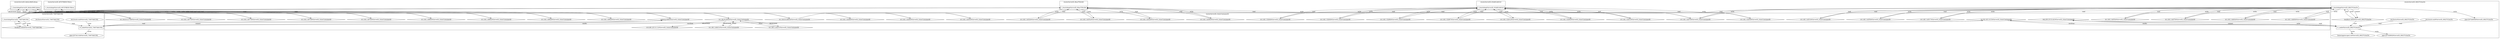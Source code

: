 digraph G {
	"1_fwatchdog#ServerID_736074b81582"->"localhost:3000#ServerID_736074b81582"[ label="write" ];
	"localhost:3000#ServerID_736074b81582"->"1_fwatchdog#ServerID_736074b81582"[ label="read" ];
	"10.1.80.93:41708#ServerID_OuterContainerID"->"1_fwatchdog#ServerID_6dcbcc88d5-j9zwp"[ label="POST" ];
	"10_node#ServerID_736074b81582"->"pipe:[20744134]#ServerID_736074b81582"[ label="write" ];
	"1_fwatchdog#ServerID_736074b81582"->"localhost:3000#ServerID_736074b81582"[ label="connect" ];
	"10.1.80.93:41708#ServerID_OuterContainerID"->"1_fwatchdog#ServerID_736074b81582"[ label="read" ];
	"1_fwatchdog#ServerID_6dcbcc88d5-j9zwp"->"gateway:8080#ServerID_OuterContainerID"[ label="POST" ];
	"1_fwatchdog#ServerID_6dcbcc88d5-j9zwp"->"10.1.80.93:8080#ServerID_OuterContainerID"[ label="POST" ];
	"10.1.80.93:48604#ServerID_OuterContainerID"->"1_fwatchdog#ServerID_667d78fb58-55kvm"[ label="POST" ];
	"1_fwatchdog#ServerID_667d78fb58-55kvm"->"10.1.80.93:48604#ServerID_OuterContainerID"[ label="RESPONSE" ];
	"10.1.80.93:8080#ServerID_OuterContainerID"->"1_fwatchdog#ServerID_6dcbcc88d5-j9zwp"[ label="RESPONSE" ];
	"gateway:8080#ServerID_OuterContainerID"->"1_fwatchdog#ServerID_6dcbcc88d5-j9zwp"[ label="RESPONSE" ];
	"/etc/hosts#ServerID_736074b81582"->"10_node#ServerID_736074b81582"[ label="read" ];
	"1_fwatchdog#ServerID_6dcbcc88d5-j9zwp"->"10.1.80.93:41708#ServerID_OuterContainerID"[ label="RESPONSE" ];
	"/etc/resolv.conf#ServerID_736074b81582"->"10_node#ServerID_736074b81582"[ label="read" ];
	"10_node#ServerID_736074b81582"->"10.152.183.10:53#ServerID_OuterContainerID"[ label="sendto" ];
	"10.152.183.10:53#ServerID_OuterContainerID"->"10_node#ServerID_736074b81582"[ label="recvfrom" ];
	"10_node#ServerID_736074b81582"->"gateway:8080#ServerID_OuterContainerID"[ label="connect" ];
	"1_fwatchdog#ServerID_0802701be25e"->"localhost:3000#ServerID_0802701be25e"[ label="write" ];
	"1_fwatchdog#ServerID_0802701be25e"->"localhost:3000#ServerID_0802701be25e"[ label="connect" ];
	"10.1.80.93:48604#ServerID_OuterContainerID"->"1_fwatchdog#ServerID_0802701be25e"[ label="read" ];
	"localhost:3000#ServerID_0802701be25e"->"1_fwatchdog#ServerID_0802701be25e"[ label="read" ];
	"localhost:3000#ServerID_0802701be25e"->"11_node#ServerID_0802701be25e"[ label="read" ];
	"11_node#ServerID_0802701be25e"->"pipe:[20744960]#ServerID_0802701be25e"[ label="write" ];
	"/etc/resolv.conf#ServerID_0802701be25e"->"11_node#ServerID_0802701be25e"[ label="read" ];
	"/etc/hosts#ServerID_0802701be25e"->"11_node#ServerID_0802701be25e"[ label="read" ];
	"11_node#ServerID_0802701be25e"->"10.152.183.10:53#ServerID_OuterContainerID"[ label="sendto" ];
	"10.152.183.10:53#ServerID_OuterContainerID"->"11_node#ServerID_0802701be25e"[ label="recvfrom" ];
	"11_node#ServerID_0802701be25e"->"182.255.35.53:443#ServerID_OuterContainerID"[ label="connect" ];
	"10.1.80.1:44517#ServerID_OuterContainerID"->"1_fwatchdog#ServerID_0802701be25e"[ label="read" ];
	"10.1.80.1:44516#ServerID_OuterContainerID"->"1_fwatchdog#ServerID_0802701be25e"[ label="read" ];
	"1_fwatchdog#ServerID_0802701be25e"->"10.1.80.1:44517#ServerID_OuterContainerID"[ label="write" ];
	"1_fwatchdog#ServerID_0802701be25e"->"10.1.80.1:44516#ServerID_OuterContainerID"[ label="write" ];
	"11_node#ServerID_0802701be25e"->"182.255.35.53:443#ServerID_OuterContainerID"[ label="write" ];
	"10.1.80.1:49740#ServerID_OuterContainerID"->"1_fwatchdog#ServerID_736074b81582"[ label="read" ];
	"10.1.80.1:49738#ServerID_OuterContainerID"->"1_fwatchdog#ServerID_736074b81582"[ label="read" ];
	"1_fwatchdog#ServerID_736074b81582"->"10.1.80.1:49740#ServerID_OuterContainerID"[ label="write" ];
	"1_fwatchdog#ServerID_736074b81582"->"10.1.80.1:49738#ServerID_OuterContainerID"[ label="write" ];
	"10.1.80.1:44488#ServerID_OuterContainerID"->"1_fwatchdog#ServerID_86aa7f3fa3b0"[ label="read" ];
	"10.1.80.1:44490#ServerID_OuterContainerID"->"1_fwatchdog#ServerID_86aa7f3fa3b0"[ label="read" ];
	"1_fwatchdog#ServerID_86aa7f3fa3b0"->"10.1.80.1:44488#ServerID_OuterContainerID"[ label="write" ];
	"1_fwatchdog#ServerID_86aa7f3fa3b0"->"10.1.80.1:44490#ServerID_OuterContainerID"[ label="write" ];
	"182.255.35.53:443#ServerID_OuterContainerID"->"11_node#ServerID_0802701be25e"[ label="read" ];
	"10.1.80.1:52848#ServerID_OuterContainerID"->"1_fwatchdog#ServerID_834d81eb81b3"[ label="read" ];
	"10.1.80.1:52849#ServerID_OuterContainerID"->"1_fwatchdog#ServerID_834d81eb81b3"[ label="read" ];
	"1_fwatchdog#ServerID_834d81eb81b3"->"10.1.80.1:52848#ServerID_OuterContainerID"[ label="write" ];
	"1_fwatchdog#ServerID_834d81eb81b3"->"10.1.80.1:52849#ServerID_OuterContainerID"[ label="write" ];
	"11_node#ServerID_0802701be25e"->"/home/app/escape2.sh#ServerID_0802701be25e"[ label="write" ];
	"1_fwatchdog#ServerID_0802701be25e"->"pipe:[20744659]#ServerID_0802701be25e"[ label="write" ];
	"gateway:8080#ServerID_OuterContainerID"->"10_node#ServerID_736074b81582"[ label="read" ];
	"10.1.80.1:44556#ServerID_OuterContainerID"->"1_fwatchdog#ServerID_0802701be25e"[ label="read" ];
	"10.1.80.1:44554#ServerID_OuterContainerID"->"1_fwatchdog#ServerID_0802701be25e"[ label="read" ];
	"1_fwatchdog#ServerID_0802701be25e"->"10.1.80.1:44556#ServerID_OuterContainerID"[ label="write" ];
	"10.1.80.1:49778#ServerID_OuterContainerID"->"1_fwatchdog#ServerID_736074b81582"[ label="read" ];
	"1_fwatchdog#ServerID_736074b81582"->"10.1.80.1:49778#ServerID_OuterContainerID"[ label="write" ];
	"10.1.80.1:49776#ServerID_OuterContainerID"->"1_fwatchdog#ServerID_736074b81582"[ label="read" ];
	"1_fwatchdog#ServerID_0802701be25e"->"10.1.80.1:44554#ServerID_OuterContainerID"[ label="write" ];
	"1_fwatchdog#ServerID_736074b81582"->"10.1.80.1:49776#ServerID_OuterContainerID"[ label="write" ];
	"10.1.80.1:44526#ServerID_OuterContainerID"->"1_fwatchdog#ServerID_86aa7f3fa3b0"[ label="read" ];
	"1_fwatchdog#ServerID_86aa7f3fa3b0"->"10.1.80.1:44526#ServerID_OuterContainerID"[ label="write" ];
	"10.1.80.1:44528#ServerID_OuterContainerID"->"1_fwatchdog#ServerID_86aa7f3fa3b0"[ label="read" ];
	"1_fwatchdog#ServerID_86aa7f3fa3b0"->"10.1.80.1:44528#ServerID_OuterContainerID"[ label="write" ];
	"10.1.80.1:52886#ServerID_OuterContainerID"->"1_fwatchdog#ServerID_834d81eb81b3"[ label="read" ];
	"10.1.80.1:52887#ServerID_OuterContainerID"->"1_fwatchdog#ServerID_834d81eb81b3"[ label="read" ];
	"1_fwatchdog#ServerID_834d81eb81b3"->"10.1.80.1:52887#ServerID_OuterContainerID"[ label="write" ];
	"10.1.80.1:44578#ServerID_OuterContainerID"->"1_fwatchdog#ServerID_0802701be25e"[ label="read" ];
	"1_fwatchdog#ServerID_834d81eb81b3"->"10.1.80.1:52886#ServerID_OuterContainerID"[ label="write" ];
	"10.1.80.1:44579#ServerID_OuterContainerID"->"1_fwatchdog#ServerID_0802701be25e"[ label="read" ];
	"1_fwatchdog#ServerID_0802701be25e"->"10.1.80.1:44578#ServerID_OuterContainerID"[ label="write" ];
	"10.1.80.1:49802#ServerID_OuterContainerID"->"1_fwatchdog#ServerID_736074b81582"[ label="read" ];
	"1_fwatchdog#ServerID_0802701be25e"->"10.1.80.1:44579#ServerID_OuterContainerID"[ label="write" ];
	"10.1.80.1:49800#ServerID_OuterContainerID"->"1_fwatchdog#ServerID_736074b81582"[ label="read" ];
	"1_fwatchdog#ServerID_736074b81582"->"10.1.80.1:49800#ServerID_OuterContainerID"[ label="write" ];
	"1_fwatchdog#ServerID_736074b81582"->"10.1.80.1:49802#ServerID_OuterContainerID"[ label="write" ];
	"10.1.80.1:44550#ServerID_OuterContainerID"->"1_fwatchdog#ServerID_86aa7f3fa3b0"[ label="read" ];
	"10.1.80.1:44552#ServerID_OuterContainerID"->"1_fwatchdog#ServerID_86aa7f3fa3b0"[ label="read" ];
	"1_fwatchdog#ServerID_86aa7f3fa3b0"->"10.1.80.1:44550#ServerID_OuterContainerID"[ label="write" ];
	"1_fwatchdog#ServerID_86aa7f3fa3b0"->"10.1.80.1:44552#ServerID_OuterContainerID"[ label="write" ];
	"10.1.80.1:52910#ServerID_OuterContainerID"->"1_fwatchdog#ServerID_834d81eb81b3"[ label="read" ];
	"1_fwatchdog#ServerID_834d81eb81b3"->"10.1.80.1:52910#ServerID_OuterContainerID"[ label="write" ];
	"10.1.80.1:52912#ServerID_OuterContainerID"->"1_fwatchdog#ServerID_834d81eb81b3"[ label="read" ];
	"1_fwatchdog#ServerID_834d81eb81b3"->"10.1.80.1:52912#ServerID_OuterContainerID"[ label="write" ];
	"10.1.80.1:44604#ServerID_OuterContainerID"->"1_fwatchdog#ServerID_0802701be25e"[ label="read" ];
	"1_fwatchdog#ServerID_0802701be25e"->"10.1.80.1:44604#ServerID_OuterContainerID"[ label="write" ];
	"10.1.80.1:44606#ServerID_OuterContainerID"->"1_fwatchdog#ServerID_0802701be25e"[ label="read" ];
	"10.1.80.1:49826#ServerID_OuterContainerID"->"1_fwatchdog#ServerID_736074b81582"[ label="read" ];
	"1_fwatchdog#ServerID_0802701be25e"->"10.1.80.1:44606#ServerID_OuterContainerID"[ label="write" ];
	"1_fwatchdog#ServerID_736074b81582"->"10.1.80.1:49826#ServerID_OuterContainerID"[ label="write" ];
	"10.1.80.1:49828#ServerID_OuterContainerID"->"1_fwatchdog#ServerID_736074b81582"[ label="read" ];
	"1_fwatchdog#ServerID_736074b81582"->"10.1.80.1:49828#ServerID_OuterContainerID"[ label="write" ];
	"10.1.80.1:44580#ServerID_OuterContainerID"->"1_fwatchdog#ServerID_86aa7f3fa3b0"[ label="read" ];
	"10.1.80.1:44578#ServerID_OuterContainerID"->"1_fwatchdog#ServerID_86aa7f3fa3b0"[ label="read" ];
	"1_fwatchdog#ServerID_86aa7f3fa3b0"->"10.1.80.1:44580#ServerID_OuterContainerID"[ label="write" ];
	"1_fwatchdog#ServerID_86aa7f3fa3b0"->"10.1.80.1:44578#ServerID_OuterContainerID"[ label="write" ];
	"10.1.80.1:52940#ServerID_OuterContainerID"->"1_fwatchdog#ServerID_834d81eb81b3"[ label="read" ];
	"10.1.80.1:52938#ServerID_OuterContainerID"->"1_fwatchdog#ServerID_834d81eb81b3"[ label="read" ];
	"1_fwatchdog#ServerID_834d81eb81b3"->"10.1.80.1:52940#ServerID_OuterContainerID"[ label="write" ];
	"1_fwatchdog#ServerID_834d81eb81b3"->"10.1.80.1:52938#ServerID_OuterContainerID"[ label="write" ];
	"10.1.80.1:24201#ServerID_OuterContainerID"->"10.1.80.93:8080#ServerID_OuterContainerID"[ label="POST" ];
	"10.1.80.93:8080#ServerID_OuterContainerID"->"10.1.80.1:24201#ServerID_OuterContainerID"[ label="RESPONSE" ];
	"10.1.80.93:8080#ServerID_OuterContainerID"->"10.0.88.125:31112#ServerID_OuterContainerID"[ label="RESPONSE" ];
	"10.1.80.1:46451#ServerID_OuterContainerID"->"10.1.80.93:8080#ServerID_OuterContainerID"[ label="POST" ];
	"10.1.80.93:8080#ServerID_OuterContainerID"->"10.1.80.1:46451#ServerID_OuterContainerID"[ label="RESPONSE" ];
	subgraph "clusterServerID_0802701be25e" {
	label="clusterServerID_0802701be25e";
	"/etc/hosts#ServerID_0802701be25e" [ shape=ellipse ];
	"/etc/resolv.conf#ServerID_0802701be25e" [ shape=ellipse ];
	"/home/app/escape2.sh#ServerID_0802701be25e" [ shape=ellipse ];
	"11_node#ServerID_0802701be25e" [ shape=box ];
	"1_fwatchdog#ServerID_0802701be25e" [ shape=box ];
	"localhost:3000#ServerID_0802701be25e" [ shape=diamond ];
	"pipe:[20744659]#ServerID_0802701be25e" [ shape=ellipse ];
	"pipe:[20744960]#ServerID_0802701be25e" [ shape=ellipse ];

}
;
	subgraph "clusterServerID_667d78fb58-55kvm" {
	label="clusterServerID_667d78fb58-55kvm";
	"1_fwatchdog#ServerID_667d78fb58-55kvm" [ shape=box ];

}
;
	subgraph "clusterServerID_6dcbcc88d5-j9zwp" {
	label="clusterServerID_6dcbcc88d5-j9zwp";
	"1_fwatchdog#ServerID_6dcbcc88d5-j9zwp" [ shape=box ];

}
;
	subgraph "clusterServerID_736074b81582" {
	label="clusterServerID_736074b81582";
	"/etc/hosts#ServerID_736074b81582" [ shape=ellipse ];
	"/etc/resolv.conf#ServerID_736074b81582" [ shape=ellipse ];
	"10_node#ServerID_736074b81582" [ shape=box ];
	"1_fwatchdog#ServerID_736074b81582" [ shape=box ];
	"localhost:3000#ServerID_736074b81582" [ shape=diamond ];
	"pipe:[20744134]#ServerID_736074b81582" [ shape=ellipse ];

}
;
	subgraph "clusterServerID_834d81eb81b3" {
	label="clusterServerID_834d81eb81b3";
	"1_fwatchdog#ServerID_834d81eb81b3" [ shape=box ];

}
;
	subgraph "clusterServerID_86aa7f3fa3b0" {
	label="clusterServerID_86aa7f3fa3b0";
	"1_fwatchdog#ServerID_86aa7f3fa3b0" [ shape=box ];

}
;
	subgraph "clusterServerID_OuterContainerID" {
	label="clusterServerID_OuterContainerID";
	"10.0.88.125:31112#ServerID_OuterContainerID" [ shape=diamond ];
	"10.1.80.1:24201#ServerID_OuterContainerID" [ shape=diamond ];
	"10.1.80.1:44488#ServerID_OuterContainerID" [ shape=diamond ];
	"10.1.80.1:44490#ServerID_OuterContainerID" [ shape=diamond ];
	"10.1.80.1:44516#ServerID_OuterContainerID" [ shape=diamond ];
	"10.1.80.1:44517#ServerID_OuterContainerID" [ shape=diamond ];
	"10.1.80.1:44526#ServerID_OuterContainerID" [ shape=diamond ];
	"10.1.80.1:44528#ServerID_OuterContainerID" [ shape=diamond ];
	"10.1.80.1:44550#ServerID_OuterContainerID" [ shape=diamond ];
	"10.1.80.1:44552#ServerID_OuterContainerID" [ shape=diamond ];
	"10.1.80.1:44554#ServerID_OuterContainerID" [ shape=diamond ];
	"10.1.80.1:44556#ServerID_OuterContainerID" [ shape=diamond ];
	"10.1.80.1:44578#ServerID_OuterContainerID" [ shape=diamond ];
	"10.1.80.1:44579#ServerID_OuterContainerID" [ shape=diamond ];
	"10.1.80.1:44580#ServerID_OuterContainerID" [ shape=diamond ];
	"10.1.80.1:44604#ServerID_OuterContainerID" [ shape=diamond ];
	"10.1.80.1:44606#ServerID_OuterContainerID" [ shape=diamond ];
	"10.1.80.1:46451#ServerID_OuterContainerID" [ shape=diamond ];
	"10.1.80.1:49738#ServerID_OuterContainerID" [ shape=diamond ];
	"10.1.80.1:49740#ServerID_OuterContainerID" [ shape=diamond ];
	"10.1.80.1:49776#ServerID_OuterContainerID" [ shape=diamond ];
	"10.1.80.1:49778#ServerID_OuterContainerID" [ shape=diamond ];
	"10.1.80.1:49800#ServerID_OuterContainerID" [ shape=diamond ];
	"10.1.80.1:49802#ServerID_OuterContainerID" [ shape=diamond ];
	"10.1.80.1:49826#ServerID_OuterContainerID" [ shape=diamond ];
	"10.1.80.1:49828#ServerID_OuterContainerID" [ shape=diamond ];
	"10.1.80.1:52848#ServerID_OuterContainerID" [ shape=diamond ];
	"10.1.80.1:52849#ServerID_OuterContainerID" [ shape=diamond ];
	"10.1.80.1:52886#ServerID_OuterContainerID" [ shape=diamond ];
	"10.1.80.1:52887#ServerID_OuterContainerID" [ shape=diamond ];
	"10.1.80.1:52910#ServerID_OuterContainerID" [ shape=diamond ];
	"10.1.80.1:52912#ServerID_OuterContainerID" [ shape=diamond ];
	"10.1.80.1:52938#ServerID_OuterContainerID" [ shape=diamond ];
	"10.1.80.1:52940#ServerID_OuterContainerID" [ shape=diamond ];
	"10.1.80.93:41708#ServerID_OuterContainerID" [ shape=diamond ];
	"10.1.80.93:48604#ServerID_OuterContainerID" [ shape=diamond ];
	"10.1.80.93:8080#ServerID_OuterContainerID" [ shape=diamond ];
	"10.152.183.10:53#ServerID_OuterContainerID" [ shape=diamond ];
	"182.255.35.53:443#ServerID_OuterContainerID" [ shape=diamond ];
	"gateway:8080#ServerID_OuterContainerID" [ shape=diamond ];

}
;

}
